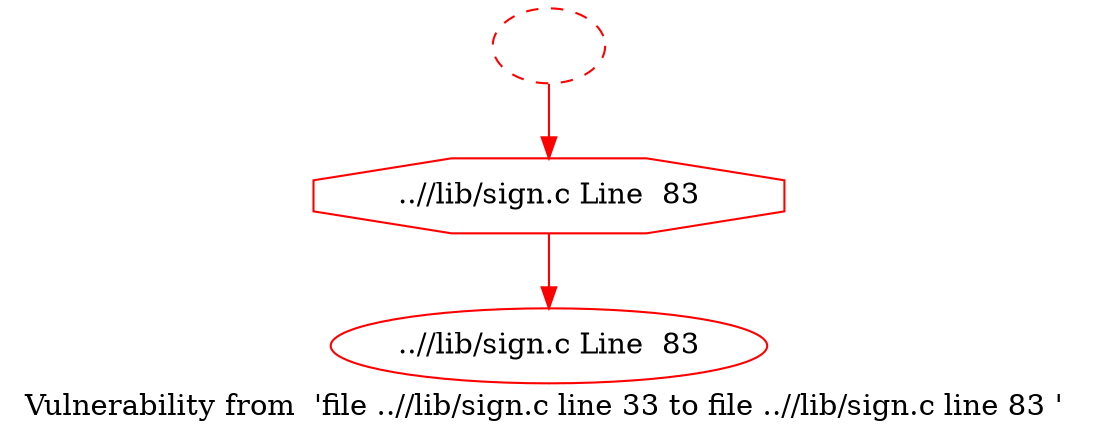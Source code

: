 digraph "Vulnerability from 'file ..//lib/sign.c line 33 to file ..//lib/sign.c line 83 '  "{
label="Vulnerability from  'file ..//lib/sign.c line 33 to file ..//lib/sign.c line 83 ' ";
node_86[shape=ellipse,style=solid,label="..//lib/sign.c Line  83", color=red]
node_85[shape=ellipse,style=dashed,label="", color=red]
node_87[shape=octagon,style=solid,label="..//lib/sign.c Line  83", color=red]
"node_85"->"node_87" [color=red]
"node_87"->"node_86" [color=red]
}

